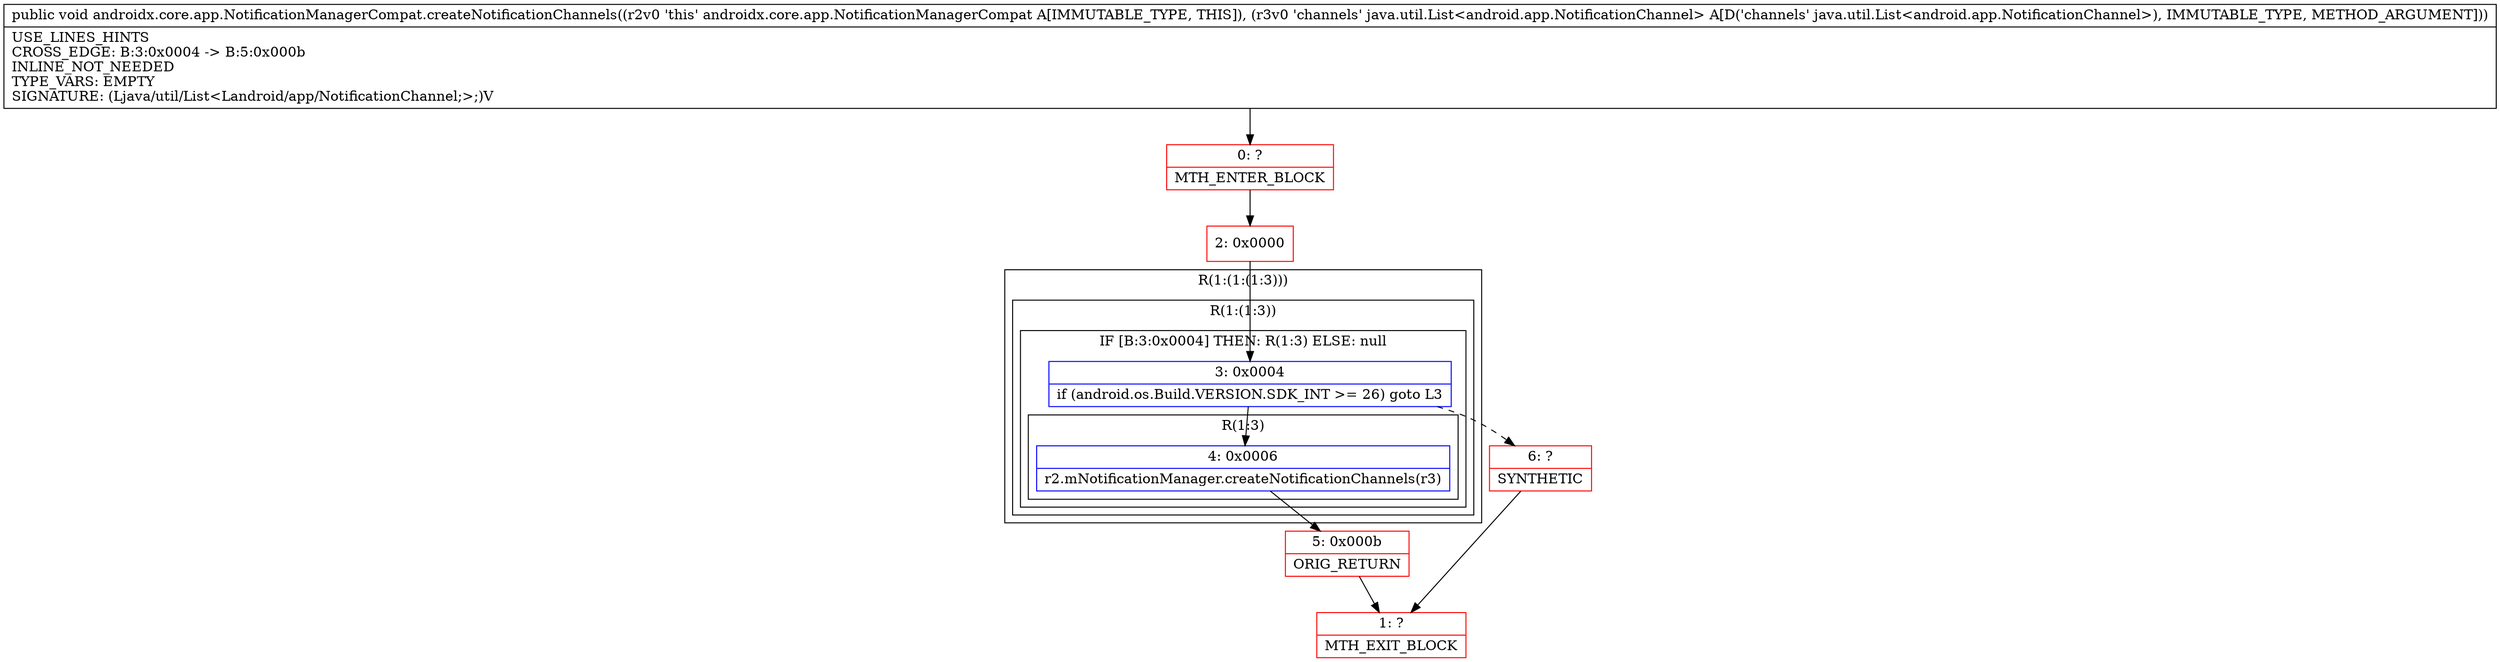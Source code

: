 digraph "CFG forandroidx.core.app.NotificationManagerCompat.createNotificationChannels(Ljava\/util\/List;)V" {
subgraph cluster_Region_424344258 {
label = "R(1:(1:(1:3)))";
node [shape=record,color=blue];
subgraph cluster_Region_1946343832 {
label = "R(1:(1:3))";
node [shape=record,color=blue];
subgraph cluster_IfRegion_198381162 {
label = "IF [B:3:0x0004] THEN: R(1:3) ELSE: null";
node [shape=record,color=blue];
Node_3 [shape=record,label="{3\:\ 0x0004|if (android.os.Build.VERSION.SDK_INT \>= 26) goto L3\l}"];
subgraph cluster_Region_422887036 {
label = "R(1:3)";
node [shape=record,color=blue];
Node_4 [shape=record,label="{4\:\ 0x0006|r2.mNotificationManager.createNotificationChannels(r3)\l}"];
}
}
}
}
Node_0 [shape=record,color=red,label="{0\:\ ?|MTH_ENTER_BLOCK\l}"];
Node_2 [shape=record,color=red,label="{2\:\ 0x0000}"];
Node_5 [shape=record,color=red,label="{5\:\ 0x000b|ORIG_RETURN\l}"];
Node_1 [shape=record,color=red,label="{1\:\ ?|MTH_EXIT_BLOCK\l}"];
Node_6 [shape=record,color=red,label="{6\:\ ?|SYNTHETIC\l}"];
MethodNode[shape=record,label="{public void androidx.core.app.NotificationManagerCompat.createNotificationChannels((r2v0 'this' androidx.core.app.NotificationManagerCompat A[IMMUTABLE_TYPE, THIS]), (r3v0 'channels' java.util.List\<android.app.NotificationChannel\> A[D('channels' java.util.List\<android.app.NotificationChannel\>), IMMUTABLE_TYPE, METHOD_ARGUMENT]))  | USE_LINES_HINTS\lCROSS_EDGE: B:3:0x0004 \-\> B:5:0x000b\lINLINE_NOT_NEEDED\lTYPE_VARS: EMPTY\lSIGNATURE: (Ljava\/util\/List\<Landroid\/app\/NotificationChannel;\>;)V\l}"];
MethodNode -> Node_0;Node_3 -> Node_4;
Node_3 -> Node_6[style=dashed];
Node_4 -> Node_5;
Node_0 -> Node_2;
Node_2 -> Node_3;
Node_5 -> Node_1;
Node_6 -> Node_1;
}

